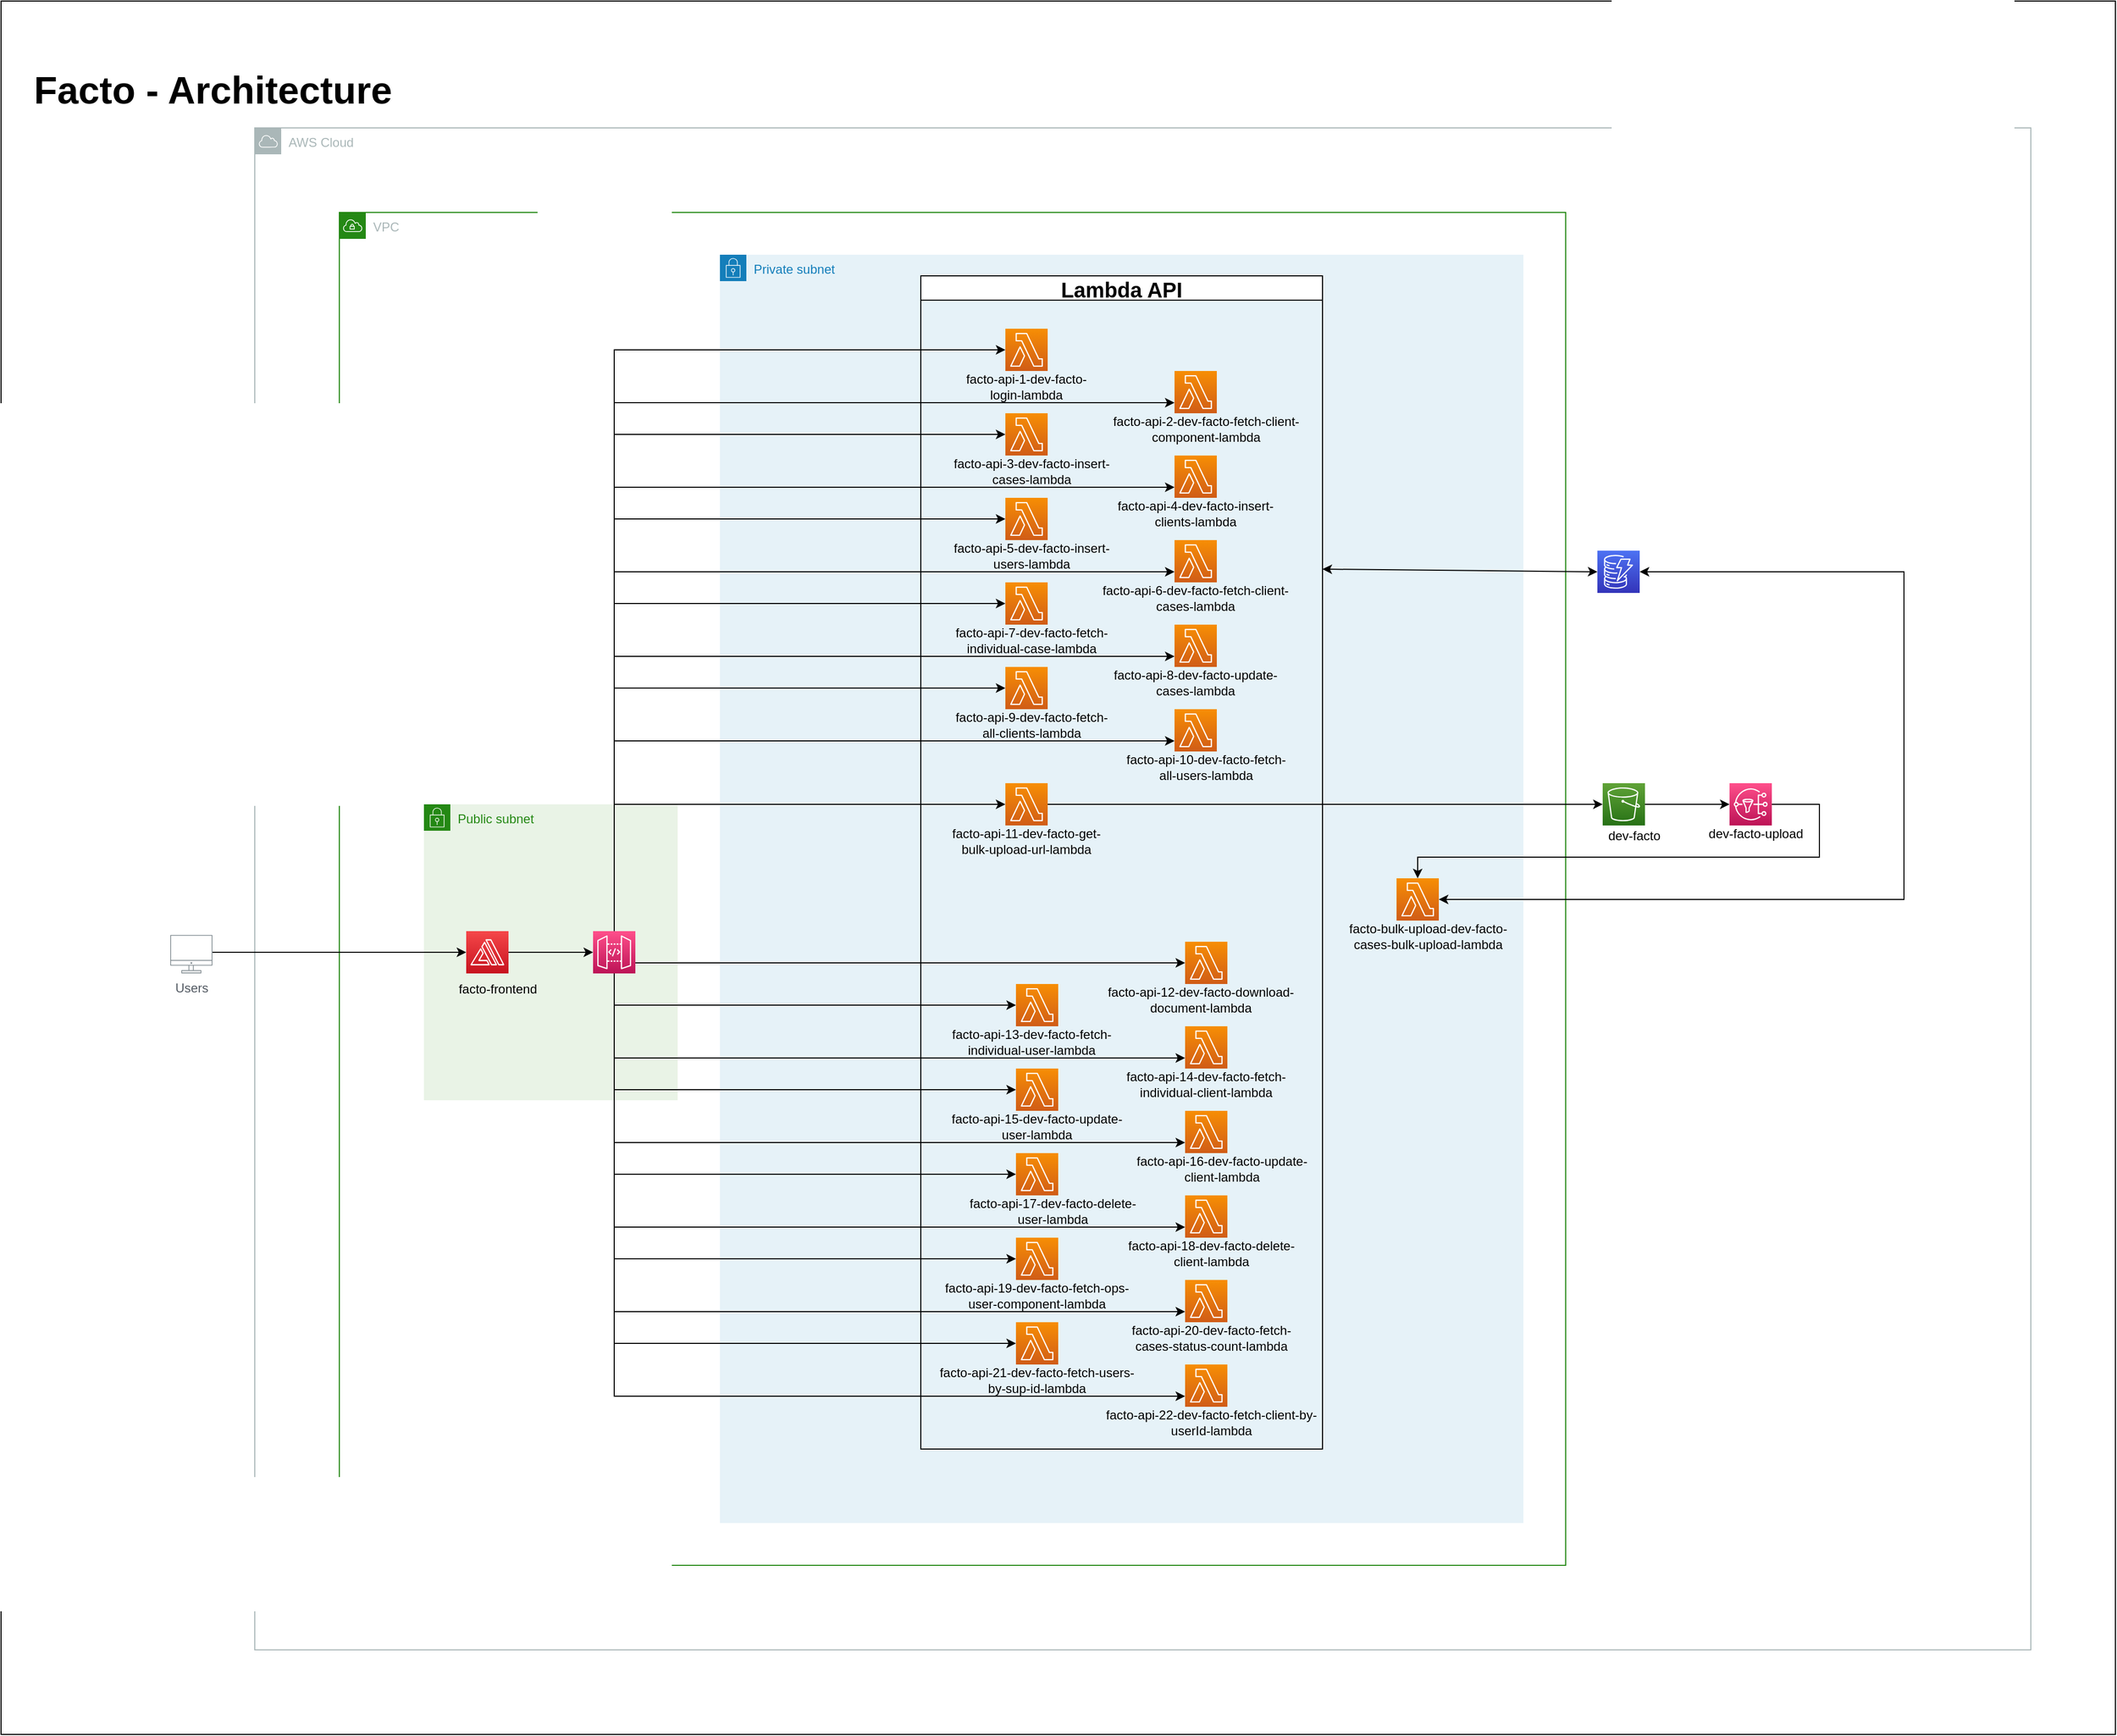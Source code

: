 <mxfile version="20.2.7" type="github">
  <diagram id="A2XSHuqJlMq8rNMNuziP" name="Page-1">
    <mxGraphModel dx="1728" dy="986" grid="1" gridSize="10" guides="1" tooltips="1" connect="1" arrows="1" fold="1" page="0" pageScale="1" pageWidth="1100" pageHeight="1100" background="#FFFFFF" math="0" shadow="0">
      <root>
        <mxCell id="0" />
        <mxCell id="1" parent="0" />
        <mxCell id="5oaeEAeBF5l6Jmh7AZM0-11" value="" style="rounded=0;whiteSpace=wrap;html=1;fontSize=36;" parent="1" vertex="1">
          <mxGeometry x="-400" y="-160" width="2000" height="1640" as="geometry" />
        </mxCell>
        <object label="AWS" id="ZJu1gmb1K3_EzXzDdYMx-7">
          <mxCell parent="0" />
        </object>
        <mxCell id="5oaeEAeBF5l6Jmh7AZM0-14" value="&lt;h1&gt;&lt;font style=&quot;font-size: 36px;&quot;&gt;Facto - Architecture&lt;/font&gt;&lt;/h1&gt;" style="text;strokeColor=none;fillColor=none;html=1;fontSize=24;fontStyle=1;verticalAlign=middle;align=center;" parent="ZJu1gmb1K3_EzXzDdYMx-7" vertex="1">
          <mxGeometry x="-350" y="-110" width="300" height="60" as="geometry" />
        </mxCell>
        <mxCell id="5oaeEAeBF5l6Jmh7AZM0-267" value="AWS Cloud" style="sketch=0;outlineConnect=0;gradientColor=none;html=1;whiteSpace=wrap;fontSize=12;fontStyle=0;shape=mxgraph.aws4.group;grIcon=mxgraph.aws4.group_aws_cloud;strokeColor=#AAB7B8;fillColor=none;verticalAlign=top;align=left;spacingLeft=30;fontColor=#AAB7B8;dashed=0;" parent="ZJu1gmb1K3_EzXzDdYMx-7" vertex="1">
          <mxGeometry x="-160" y="-40" width="1680" height="1440" as="geometry" />
        </mxCell>
        <object label="VPC" id="5oaeEAeBF5l6Jmh7AZM0-22">
          <mxCell parent="0" />
        </object>
        <mxCell id="5oaeEAeBF5l6Jmh7AZM0-23" value="VPC" style="points=[[0,0],[0.25,0],[0.5,0],[0.75,0],[1,0],[1,0.25],[1,0.5],[1,0.75],[1,1],[0.75,1],[0.5,1],[0.25,1],[0,1],[0,0.75],[0,0.5],[0,0.25]];outlineConnect=0;gradientColor=none;html=1;whiteSpace=wrap;fontSize=12;fontStyle=0;container=1;pointerEvents=0;collapsible=0;recursiveResize=0;shape=mxgraph.aws4.group;grIcon=mxgraph.aws4.group_vpc;strokeColor=#248814;fillColor=none;verticalAlign=top;align=left;spacingLeft=30;fontColor=#AAB7B8;dashed=0;" parent="5oaeEAeBF5l6Jmh7AZM0-22" vertex="1">
          <mxGeometry x="-80" y="40" width="1160" height="1280" as="geometry" />
        </mxCell>
        <object label="Subnet,SG" id="ZJu1gmb1K3_EzXzDdYMx-52">
          <mxCell parent="0" />
        </object>
        <mxCell id="5oaeEAeBF5l6Jmh7AZM0-32" value="Public subnet" style="points=[[0,0],[0.25,0],[0.5,0],[0.75,0],[1,0],[1,0.25],[1,0.5],[1,0.75],[1,1],[0.75,1],[0.5,1],[0.25,1],[0,1],[0,0.75],[0,0.5],[0,0.25]];outlineConnect=0;gradientColor=none;html=1;whiteSpace=wrap;fontSize=12;fontStyle=0;container=1;pointerEvents=0;collapsible=0;recursiveResize=0;shape=mxgraph.aws4.group;grIcon=mxgraph.aws4.group_security_group;grStroke=0;strokeColor=#248814;fillColor=#E9F3E6;verticalAlign=top;align=left;spacingLeft=30;fontColor=#248814;dashed=0;" parent="ZJu1gmb1K3_EzXzDdYMx-52" vertex="1">
          <mxGeometry y="600" width="240" height="280" as="geometry" />
        </mxCell>
        <mxCell id="Tk3Wz_jAm6AHYX7bH5L1-2" value="facto-frontend" style="text;html=1;strokeColor=none;fillColor=none;align=center;verticalAlign=middle;whiteSpace=wrap;rounded=0;" vertex="1" parent="5oaeEAeBF5l6Jmh7AZM0-32">
          <mxGeometry x="-20" y="160" width="180" height="30" as="geometry" />
        </mxCell>
        <mxCell id="5oaeEAeBF5l6Jmh7AZM0-33" value="Private subnet" style="points=[[0,0],[0.25,0],[0.5,0],[0.75,0],[1,0],[1,0.25],[1,0.5],[1,0.75],[1,1],[0.75,1],[0.5,1],[0.25,1],[0,1],[0,0.75],[0,0.5],[0,0.25]];outlineConnect=0;gradientColor=none;html=1;whiteSpace=wrap;fontSize=12;fontStyle=0;container=1;pointerEvents=0;collapsible=0;recursiveResize=0;shape=mxgraph.aws4.group;grIcon=mxgraph.aws4.group_security_group;grStroke=0;strokeColor=#147EBA;fillColor=#E6F2F8;verticalAlign=top;align=left;spacingLeft=30;fontColor=#147EBA;dashed=0;" parent="ZJu1gmb1K3_EzXzDdYMx-52" vertex="1">
          <mxGeometry x="280" y="80" width="760" height="1200" as="geometry" />
        </mxCell>
        <mxCell id="5oaeEAeBF5l6Jmh7AZM0-218" value="" style="sketch=0;points=[[0,0,0],[0.25,0,0],[0.5,0,0],[0.75,0,0],[1,0,0],[0,1,0],[0.25,1,0],[0.5,1,0],[0.75,1,0],[1,1,0],[0,0.25,0],[0,0.5,0],[0,0.75,0],[1,0.25,0],[1,0.5,0],[1,0.75,0]];outlineConnect=0;fontColor=#232F3E;gradientColor=#F78E04;gradientDirection=north;fillColor=#D05C17;strokeColor=#ffffff;dashed=0;verticalLabelPosition=bottom;verticalAlign=top;align=center;html=1;fontSize=12;fontStyle=0;aspect=fixed;shape=mxgraph.aws4.resourceIcon;resIcon=mxgraph.aws4.lambda;" parent="5oaeEAeBF5l6Jmh7AZM0-33" vertex="1">
          <mxGeometry x="640" y="590" width="40" height="40" as="geometry" />
        </mxCell>
        <mxCell id="5oaeEAeBF5l6Jmh7AZM0-219" value="facto-bulk-upload-dev-facto-cases-bulk-upload-lambda" style="text;html=1;strokeColor=none;fillColor=none;align=center;verticalAlign=middle;whiteSpace=wrap;rounded=0;" parent="5oaeEAeBF5l6Jmh7AZM0-33" vertex="1">
          <mxGeometry x="590" y="630" width="160" height="30" as="geometry" />
        </mxCell>
        <object label="LambdaGroup" id="5oaeEAeBF5l6Jmh7AZM0-170">
          <mxCell parent="0" />
        </object>
        <object label="FrontEnd- ApiGW" id="5oaeEAeBF5l6Jmh7AZM0-139">
          <mxCell parent="0" />
        </object>
        <mxCell id="5oaeEAeBF5l6Jmh7AZM0-153" style="edgeStyle=orthogonalEdgeStyle;rounded=0;orthogonalLoop=1;jettySize=auto;html=1;exitX=1;exitY=0.75;exitDx=0;exitDy=0;exitPerimeter=0;fontSize=36;" parent="5oaeEAeBF5l6Jmh7AZM0-139" source="5oaeEAeBF5l6Jmh7AZM0-140" target="5oaeEAeBF5l6Jmh7AZM0-114" edge="1">
          <mxGeometry relative="1" as="geometry" />
        </mxCell>
        <mxCell id="5oaeEAeBF5l6Jmh7AZM0-154" style="edgeStyle=orthogonalEdgeStyle;rounded=0;orthogonalLoop=1;jettySize=auto;html=1;exitX=0.5;exitY=1;exitDx=0;exitDy=0;exitPerimeter=0;entryX=0;entryY=0.5;entryDx=0;entryDy=0;entryPerimeter=0;fontSize=36;" parent="5oaeEAeBF5l6Jmh7AZM0-139" source="5oaeEAeBF5l6Jmh7AZM0-140" target="5oaeEAeBF5l6Jmh7AZM0-115" edge="1">
          <mxGeometry relative="1" as="geometry" />
        </mxCell>
        <mxCell id="5oaeEAeBF5l6Jmh7AZM0-155" style="edgeStyle=orthogonalEdgeStyle;rounded=0;orthogonalLoop=1;jettySize=auto;html=1;exitX=0.5;exitY=1;exitDx=0;exitDy=0;exitPerimeter=0;entryX=0;entryY=0.75;entryDx=0;entryDy=0;entryPerimeter=0;fontSize=36;" parent="5oaeEAeBF5l6Jmh7AZM0-139" source="5oaeEAeBF5l6Jmh7AZM0-140" target="5oaeEAeBF5l6Jmh7AZM0-118" edge="1">
          <mxGeometry relative="1" as="geometry" />
        </mxCell>
        <mxCell id="5oaeEAeBF5l6Jmh7AZM0-156" style="edgeStyle=orthogonalEdgeStyle;rounded=0;orthogonalLoop=1;jettySize=auto;html=1;exitX=0.5;exitY=1;exitDx=0;exitDy=0;exitPerimeter=0;entryX=0;entryY=0.5;entryDx=0;entryDy=0;entryPerimeter=0;fontSize=36;" parent="5oaeEAeBF5l6Jmh7AZM0-139" source="5oaeEAeBF5l6Jmh7AZM0-140" target="5oaeEAeBF5l6Jmh7AZM0-119" edge="1">
          <mxGeometry relative="1" as="geometry" />
        </mxCell>
        <mxCell id="5oaeEAeBF5l6Jmh7AZM0-157" style="edgeStyle=orthogonalEdgeStyle;rounded=0;orthogonalLoop=1;jettySize=auto;html=1;exitX=0.5;exitY=1;exitDx=0;exitDy=0;exitPerimeter=0;entryX=0;entryY=0.75;entryDx=0;entryDy=0;entryPerimeter=0;fontSize=36;" parent="5oaeEAeBF5l6Jmh7AZM0-139" source="5oaeEAeBF5l6Jmh7AZM0-140" target="5oaeEAeBF5l6Jmh7AZM0-120" edge="1">
          <mxGeometry relative="1" as="geometry" />
        </mxCell>
        <mxCell id="5oaeEAeBF5l6Jmh7AZM0-158" style="edgeStyle=orthogonalEdgeStyle;rounded=0;orthogonalLoop=1;jettySize=auto;html=1;exitX=0.5;exitY=1;exitDx=0;exitDy=0;exitPerimeter=0;entryX=0;entryY=0.5;entryDx=0;entryDy=0;entryPerimeter=0;fontSize=36;" parent="5oaeEAeBF5l6Jmh7AZM0-139" source="5oaeEAeBF5l6Jmh7AZM0-140" target="5oaeEAeBF5l6Jmh7AZM0-121" edge="1">
          <mxGeometry relative="1" as="geometry" />
        </mxCell>
        <mxCell id="5oaeEAeBF5l6Jmh7AZM0-159" style="edgeStyle=orthogonalEdgeStyle;rounded=0;orthogonalLoop=1;jettySize=auto;html=1;exitX=0.5;exitY=1;exitDx=0;exitDy=0;exitPerimeter=0;entryX=0;entryY=0.75;entryDx=0;entryDy=0;entryPerimeter=0;fontSize=36;" parent="5oaeEAeBF5l6Jmh7AZM0-139" source="5oaeEAeBF5l6Jmh7AZM0-140" target="5oaeEAeBF5l6Jmh7AZM0-122" edge="1">
          <mxGeometry relative="1" as="geometry" />
        </mxCell>
        <mxCell id="5oaeEAeBF5l6Jmh7AZM0-160" style="edgeStyle=orthogonalEdgeStyle;rounded=0;orthogonalLoop=1;jettySize=auto;html=1;exitX=0.5;exitY=1;exitDx=0;exitDy=0;exitPerimeter=0;entryX=0;entryY=0.5;entryDx=0;entryDy=0;entryPerimeter=0;fontSize=36;" parent="5oaeEAeBF5l6Jmh7AZM0-139" source="5oaeEAeBF5l6Jmh7AZM0-140" target="5oaeEAeBF5l6Jmh7AZM0-123" edge="1">
          <mxGeometry relative="1" as="geometry" />
        </mxCell>
        <mxCell id="5oaeEAeBF5l6Jmh7AZM0-161" style="edgeStyle=orthogonalEdgeStyle;rounded=0;orthogonalLoop=1;jettySize=auto;html=1;exitX=0.5;exitY=1;exitDx=0;exitDy=0;exitPerimeter=0;entryX=0;entryY=0.75;entryDx=0;entryDy=0;entryPerimeter=0;fontSize=36;" parent="5oaeEAeBF5l6Jmh7AZM0-139" source="5oaeEAeBF5l6Jmh7AZM0-140" target="5oaeEAeBF5l6Jmh7AZM0-116" edge="1">
          <mxGeometry relative="1" as="geometry" />
        </mxCell>
        <mxCell id="5oaeEAeBF5l6Jmh7AZM0-162" style="edgeStyle=orthogonalEdgeStyle;rounded=0;orthogonalLoop=1;jettySize=auto;html=1;exitX=0.5;exitY=1;exitDx=0;exitDy=0;exitPerimeter=0;entryX=0;entryY=0.5;entryDx=0;entryDy=0;entryPerimeter=0;fontSize=36;" parent="5oaeEAeBF5l6Jmh7AZM0-139" source="5oaeEAeBF5l6Jmh7AZM0-140" target="5oaeEAeBF5l6Jmh7AZM0-117" edge="1">
          <mxGeometry relative="1" as="geometry" />
        </mxCell>
        <mxCell id="5oaeEAeBF5l6Jmh7AZM0-163" style="edgeStyle=orthogonalEdgeStyle;rounded=0;orthogonalLoop=1;jettySize=auto;html=1;exitX=0.5;exitY=1;exitDx=0;exitDy=0;exitPerimeter=0;entryX=0;entryY=0.75;entryDx=0;entryDy=0;entryPerimeter=0;fontSize=36;" parent="5oaeEAeBF5l6Jmh7AZM0-139" source="5oaeEAeBF5l6Jmh7AZM0-140" target="5oaeEAeBF5l6Jmh7AZM0-134" edge="1">
          <mxGeometry relative="1" as="geometry" />
        </mxCell>
        <mxCell id="5oaeEAeBF5l6Jmh7AZM0-140" value="" style="sketch=0;points=[[0,0,0],[0.25,0,0],[0.5,0,0],[0.75,0,0],[1,0,0],[0,1,0],[0.25,1,0],[0.5,1,0],[0.75,1,0],[1,1,0],[0,0.25,0],[0,0.5,0],[0,0.75,0],[1,0.25,0],[1,0.5,0],[1,0.75,0]];outlineConnect=0;fontColor=#232F3E;gradientColor=#FF4F8B;gradientDirection=north;fillColor=#BC1356;strokeColor=#ffffff;dashed=0;verticalLabelPosition=bottom;verticalAlign=top;align=center;html=1;fontSize=12;fontStyle=0;aspect=fixed;shape=mxgraph.aws4.resourceIcon;resIcon=mxgraph.aws4.api_gateway;" parent="5oaeEAeBF5l6Jmh7AZM0-139" vertex="1">
          <mxGeometry x="160" y="720" width="40" height="40" as="geometry" />
        </mxCell>
        <mxCell id="5oaeEAeBF5l6Jmh7AZM0-246" style="edgeStyle=orthogonalEdgeStyle;rounded=0;orthogonalLoop=1;jettySize=auto;html=1;exitX=1;exitY=0.5;exitDx=0;exitDy=0;exitPerimeter=0;entryX=0;entryY=0.5;entryDx=0;entryDy=0;entryPerimeter=0;fontSize=36;" parent="5oaeEAeBF5l6Jmh7AZM0-139" source="5oaeEAeBF5l6Jmh7AZM0-245" target="5oaeEAeBF5l6Jmh7AZM0-140" edge="1">
          <mxGeometry relative="1" as="geometry" />
        </mxCell>
        <mxCell id="5oaeEAeBF5l6Jmh7AZM0-245" value="" style="sketch=0;points=[[0,0,0],[0.25,0,0],[0.5,0,0],[0.75,0,0],[1,0,0],[0,1,0],[0.25,1,0],[0.5,1,0],[0.75,1,0],[1,1,0],[0,0.25,0],[0,0.5,0],[0,0.75,0],[1,0.25,0],[1,0.5,0],[1,0.75,0]];outlineConnect=0;fontColor=#232F3E;gradientColor=#F54749;gradientDirection=north;fillColor=#C7131F;strokeColor=#ffffff;dashed=0;verticalLabelPosition=bottom;verticalAlign=top;align=center;html=1;fontSize=12;fontStyle=0;aspect=fixed;shape=mxgraph.aws4.resourceIcon;resIcon=mxgraph.aws4.amplify;" parent="5oaeEAeBF5l6Jmh7AZM0-139" vertex="1">
          <mxGeometry x="40" y="720" width="40" height="40" as="geometry" />
        </mxCell>
        <mxCell id="5oaeEAeBF5l6Jmh7AZM0-276" style="edgeStyle=orthogonalEdgeStyle;rounded=0;orthogonalLoop=1;jettySize=auto;html=1;entryX=0;entryY=0.5;entryDx=0;entryDy=0;entryPerimeter=0;fontSize=36;" parent="5oaeEAeBF5l6Jmh7AZM0-139" source="5oaeEAeBF5l6Jmh7AZM0-275" target="5oaeEAeBF5l6Jmh7AZM0-245" edge="1">
          <mxGeometry relative="1" as="geometry">
            <Array as="points">
              <mxPoint x="-140" y="740" />
              <mxPoint x="-140" y="740" />
            </Array>
          </mxGeometry>
        </mxCell>
        <mxCell id="5oaeEAeBF5l6Jmh7AZM0-275" value="Users" style="sketch=0;outlineConnect=0;gradientColor=none;fontColor=#545B64;strokeColor=none;fillColor=#879196;dashed=0;verticalLabelPosition=bottom;verticalAlign=top;align=center;html=1;fontSize=12;fontStyle=0;aspect=fixed;shape=mxgraph.aws4.illustration_desktop;pointerEvents=1" parent="5oaeEAeBF5l6Jmh7AZM0-139" vertex="1">
          <mxGeometry x="-240" y="723.59" width="40" height="36.41" as="geometry" />
        </mxCell>
        <object label="Lambda-api" id="ZJu1gmb1K3_EzXzDdYMx-8">
          <mxCell parent="0" />
        </object>
        <mxCell id="5oaeEAeBF5l6Jmh7AZM0-114" value="" style="sketch=0;points=[[0,0,0],[0.25,0,0],[0.5,0,0],[0.75,0,0],[1,0,0],[0,1,0],[0.25,1,0],[0.5,1,0],[0.75,1,0],[1,1,0],[0,0.25,0],[0,0.5,0],[0,0.75,0],[1,0.25,0],[1,0.5,0],[1,0.75,0]];outlineConnect=0;fontColor=#232F3E;gradientColor=#F78E04;gradientDirection=north;fillColor=#D05C17;strokeColor=#ffffff;dashed=0;verticalLabelPosition=bottom;verticalAlign=top;align=center;html=1;fontSize=12;fontStyle=0;aspect=fixed;shape=mxgraph.aws4.resourceIcon;resIcon=mxgraph.aws4.lambda;" parent="ZJu1gmb1K3_EzXzDdYMx-8" vertex="1">
          <mxGeometry x="720" y="730" width="40" height="40" as="geometry" />
        </mxCell>
        <mxCell id="5oaeEAeBF5l6Jmh7AZM0-115" value="" style="sketch=0;points=[[0,0,0],[0.25,0,0],[0.5,0,0],[0.75,0,0],[1,0,0],[0,1,0],[0.25,1,0],[0.5,1,0],[0.75,1,0],[1,1,0],[0,0.25,0],[0,0.5,0],[0,0.75,0],[1,0.25,0],[1,0.5,0],[1,0.75,0]];outlineConnect=0;fontColor=#232F3E;gradientColor=#F78E04;gradientDirection=north;fillColor=#D05C17;strokeColor=#ffffff;dashed=0;verticalLabelPosition=bottom;verticalAlign=top;align=center;html=1;fontSize=12;fontStyle=0;aspect=fixed;shape=mxgraph.aws4.resourceIcon;resIcon=mxgraph.aws4.lambda;" parent="ZJu1gmb1K3_EzXzDdYMx-8" vertex="1">
          <mxGeometry x="560" y="770" width="40" height="40" as="geometry" />
        </mxCell>
        <mxCell id="5oaeEAeBF5l6Jmh7AZM0-116" value="" style="sketch=0;points=[[0,0,0],[0.25,0,0],[0.5,0,0],[0.75,0,0],[1,0,0],[0,1,0],[0.25,1,0],[0.5,1,0],[0.75,1,0],[1,1,0],[0,0.25,0],[0,0.5,0],[0,0.75,0],[1,0.25,0],[1,0.5,0],[1,0.75,0]];outlineConnect=0;fontColor=#232F3E;gradientColor=#F78E04;gradientDirection=north;fillColor=#D05C17;strokeColor=#ffffff;dashed=0;verticalLabelPosition=bottom;verticalAlign=top;align=center;html=1;fontSize=12;fontStyle=0;aspect=fixed;shape=mxgraph.aws4.resourceIcon;resIcon=mxgraph.aws4.lambda;" parent="ZJu1gmb1K3_EzXzDdYMx-8" vertex="1">
          <mxGeometry x="720" y="1050" width="40" height="40" as="geometry" />
        </mxCell>
        <mxCell id="5oaeEAeBF5l6Jmh7AZM0-117" value="" style="sketch=0;points=[[0,0,0],[0.25,0,0],[0.5,0,0],[0.75,0,0],[1,0,0],[0,1,0],[0.25,1,0],[0.5,1,0],[0.75,1,0],[1,1,0],[0,0.25,0],[0,0.5,0],[0,0.75,0],[1,0.25,0],[1,0.5,0],[1,0.75,0]];outlineConnect=0;fontColor=#232F3E;gradientColor=#F78E04;gradientDirection=north;fillColor=#D05C17;strokeColor=#ffffff;dashed=0;verticalLabelPosition=bottom;verticalAlign=top;align=center;html=1;fontSize=12;fontStyle=0;aspect=fixed;shape=mxgraph.aws4.resourceIcon;resIcon=mxgraph.aws4.lambda;" parent="ZJu1gmb1K3_EzXzDdYMx-8" vertex="1">
          <mxGeometry x="560" y="1090" width="40" height="40" as="geometry" />
        </mxCell>
        <mxCell id="5oaeEAeBF5l6Jmh7AZM0-118" value="" style="sketch=0;points=[[0,0,0],[0.25,0,0],[0.5,0,0],[0.75,0,0],[1,0,0],[0,1,0],[0.25,1,0],[0.5,1,0],[0.75,1,0],[1,1,0],[0,0.25,0],[0,0.5,0],[0,0.75,0],[1,0.25,0],[1,0.5,0],[1,0.75,0]];outlineConnect=0;fontColor=#232F3E;gradientColor=#F78E04;gradientDirection=north;fillColor=#D05C17;strokeColor=#ffffff;dashed=0;verticalLabelPosition=bottom;verticalAlign=top;align=center;html=1;fontSize=12;fontStyle=0;aspect=fixed;shape=mxgraph.aws4.resourceIcon;resIcon=mxgraph.aws4.lambda;" parent="ZJu1gmb1K3_EzXzDdYMx-8" vertex="1">
          <mxGeometry x="720" y="810" width="40" height="40" as="geometry" />
        </mxCell>
        <mxCell id="5oaeEAeBF5l6Jmh7AZM0-119" value="" style="sketch=0;points=[[0,0,0],[0.25,0,0],[0.5,0,0],[0.75,0,0],[1,0,0],[0,1,0],[0.25,1,0],[0.5,1,0],[0.75,1,0],[1,1,0],[0,0.25,0],[0,0.5,0],[0,0.75,0],[1,0.25,0],[1,0.5,0],[1,0.75,0]];outlineConnect=0;fontColor=#232F3E;gradientColor=#F78E04;gradientDirection=north;fillColor=#D05C17;strokeColor=#ffffff;dashed=0;verticalLabelPosition=bottom;verticalAlign=top;align=center;html=1;fontSize=12;fontStyle=0;aspect=fixed;shape=mxgraph.aws4.resourceIcon;resIcon=mxgraph.aws4.lambda;" parent="ZJu1gmb1K3_EzXzDdYMx-8" vertex="1">
          <mxGeometry x="560" y="850" width="40" height="40" as="geometry" />
        </mxCell>
        <mxCell id="5oaeEAeBF5l6Jmh7AZM0-120" value="" style="sketch=0;points=[[0,0,0],[0.25,0,0],[0.5,0,0],[0.75,0,0],[1,0,0],[0,1,0],[0.25,1,0],[0.5,1,0],[0.75,1,0],[1,1,0],[0,0.25,0],[0,0.5,0],[0,0.75,0],[1,0.25,0],[1,0.5,0],[1,0.75,0]];outlineConnect=0;fontColor=#232F3E;gradientColor=#F78E04;gradientDirection=north;fillColor=#D05C17;strokeColor=#ffffff;dashed=0;verticalLabelPosition=bottom;verticalAlign=top;align=center;html=1;fontSize=12;fontStyle=0;aspect=fixed;shape=mxgraph.aws4.resourceIcon;resIcon=mxgraph.aws4.lambda;" parent="ZJu1gmb1K3_EzXzDdYMx-8" vertex="1">
          <mxGeometry x="720" y="890" width="40" height="40" as="geometry" />
        </mxCell>
        <mxCell id="5oaeEAeBF5l6Jmh7AZM0-121" value="" style="sketch=0;points=[[0,0,0],[0.25,0,0],[0.5,0,0],[0.75,0,0],[1,0,0],[0,1,0],[0.25,1,0],[0.5,1,0],[0.75,1,0],[1,1,0],[0,0.25,0],[0,0.5,0],[0,0.75,0],[1,0.25,0],[1,0.5,0],[1,0.75,0]];outlineConnect=0;fontColor=#232F3E;gradientColor=#F78E04;gradientDirection=north;fillColor=#D05C17;strokeColor=#ffffff;dashed=0;verticalLabelPosition=bottom;verticalAlign=top;align=center;html=1;fontSize=12;fontStyle=0;aspect=fixed;shape=mxgraph.aws4.resourceIcon;resIcon=mxgraph.aws4.lambda;" parent="ZJu1gmb1K3_EzXzDdYMx-8" vertex="1">
          <mxGeometry x="560" y="930" width="40" height="40" as="geometry" />
        </mxCell>
        <mxCell id="5oaeEAeBF5l6Jmh7AZM0-122" value="" style="sketch=0;points=[[0,0,0],[0.25,0,0],[0.5,0,0],[0.75,0,0],[1,0,0],[0,1,0],[0.25,1,0],[0.5,1,0],[0.75,1,0],[1,1,0],[0,0.25,0],[0,0.5,0],[0,0.75,0],[1,0.25,0],[1,0.5,0],[1,0.75,0]];outlineConnect=0;fontColor=#232F3E;gradientColor=#F78E04;gradientDirection=north;fillColor=#D05C17;strokeColor=#ffffff;dashed=0;verticalLabelPosition=bottom;verticalAlign=top;align=center;html=1;fontSize=12;fontStyle=0;aspect=fixed;shape=mxgraph.aws4.resourceIcon;resIcon=mxgraph.aws4.lambda;" parent="ZJu1gmb1K3_EzXzDdYMx-8" vertex="1">
          <mxGeometry x="720" y="970" width="40" height="40" as="geometry" />
        </mxCell>
        <mxCell id="5oaeEAeBF5l6Jmh7AZM0-123" value="" style="sketch=0;points=[[0,0,0],[0.25,0,0],[0.5,0,0],[0.75,0,0],[1,0,0],[0,1,0],[0.25,1,0],[0.5,1,0],[0.75,1,0],[1,1,0],[0,0.25,0],[0,0.5,0],[0,0.75,0],[1,0.25,0],[1,0.5,0],[1,0.75,0]];outlineConnect=0;fontColor=#232F3E;gradientColor=#F78E04;gradientDirection=north;fillColor=#D05C17;strokeColor=#ffffff;dashed=0;verticalLabelPosition=bottom;verticalAlign=top;align=center;html=1;fontSize=12;fontStyle=0;aspect=fixed;shape=mxgraph.aws4.resourceIcon;resIcon=mxgraph.aws4.lambda;" parent="ZJu1gmb1K3_EzXzDdYMx-8" vertex="1">
          <mxGeometry x="560" y="1010" width="40" height="40" as="geometry" />
        </mxCell>
        <mxCell id="5oaeEAeBF5l6Jmh7AZM0-124" value="facto-api-19-dev-facto-fetch-ops-user-component-lambda" style="text;html=1;strokeColor=none;fillColor=none;align=center;verticalAlign=middle;whiteSpace=wrap;rounded=0;" parent="ZJu1gmb1K3_EzXzDdYMx-8" vertex="1">
          <mxGeometry x="480" y="1050" width="200" height="30" as="geometry" />
        </mxCell>
        <mxCell id="5oaeEAeBF5l6Jmh7AZM0-125" value="facto-api-18-dev-facto-delete-client-lambda" style="text;html=1;strokeColor=none;fillColor=none;align=center;verticalAlign=middle;whiteSpace=wrap;rounded=0;" parent="ZJu1gmb1K3_EzXzDdYMx-8" vertex="1">
          <mxGeometry x="660" y="1010" width="170" height="30" as="geometry" />
        </mxCell>
        <mxCell id="5oaeEAeBF5l6Jmh7AZM0-126" value="facto-api-14-dev-facto-fetch-individual-client-lambda" style="text;html=1;strokeColor=none;fillColor=none;align=center;verticalAlign=middle;whiteSpace=wrap;rounded=0;" parent="ZJu1gmb1K3_EzXzDdYMx-8" vertex="1">
          <mxGeometry x="640" y="850" width="200" height="30" as="geometry" />
        </mxCell>
        <mxCell id="5oaeEAeBF5l6Jmh7AZM0-127" value="facto-api-17-dev-facto-delete-user-lambda" style="text;html=1;strokeColor=none;fillColor=none;align=center;verticalAlign=middle;whiteSpace=wrap;rounded=0;" parent="ZJu1gmb1K3_EzXzDdYMx-8" vertex="1">
          <mxGeometry x="510" y="970" width="170" height="30" as="geometry" />
        </mxCell>
        <mxCell id="5oaeEAeBF5l6Jmh7AZM0-128" value="facto-api-16-dev-facto-update-client-lambda" style="text;html=1;strokeColor=none;fillColor=none;align=center;verticalAlign=middle;whiteSpace=wrap;rounded=0;" parent="ZJu1gmb1K3_EzXzDdYMx-8" vertex="1">
          <mxGeometry x="670" y="930" width="170" height="30" as="geometry" />
        </mxCell>
        <mxCell id="5oaeEAeBF5l6Jmh7AZM0-129" value="facto-api-12-dev-facto-download-document-lambda" style="text;html=1;strokeColor=none;fillColor=none;align=center;verticalAlign=middle;whiteSpace=wrap;rounded=0;" parent="ZJu1gmb1K3_EzXzDdYMx-8" vertex="1">
          <mxGeometry x="640" y="770" width="190" height="30" as="geometry" />
        </mxCell>
        <mxCell id="5oaeEAeBF5l6Jmh7AZM0-130" value="facto-api-13-dev-facto-fetch-individual-user-lambda" style="text;html=1;strokeColor=none;fillColor=none;align=center;verticalAlign=middle;whiteSpace=wrap;rounded=0;" parent="ZJu1gmb1K3_EzXzDdYMx-8" vertex="1">
          <mxGeometry x="485" y="810" width="180" height="30" as="geometry" />
        </mxCell>
        <mxCell id="5oaeEAeBF5l6Jmh7AZM0-131" value="facto-api-15-dev-facto-update-user-lambda" style="text;html=1;strokeColor=none;fillColor=none;align=center;verticalAlign=middle;whiteSpace=wrap;rounded=0;" parent="ZJu1gmb1K3_EzXzDdYMx-8" vertex="1">
          <mxGeometry x="490" y="890" width="180" height="30" as="geometry" />
        </mxCell>
        <mxCell id="5oaeEAeBF5l6Jmh7AZM0-132" value="facto-api-21-dev-facto-fetch-users-by-sup-id-lambda" style="text;html=1;strokeColor=none;fillColor=none;align=center;verticalAlign=middle;whiteSpace=wrap;rounded=0;" parent="ZJu1gmb1K3_EzXzDdYMx-8" vertex="1">
          <mxGeometry x="480" y="1130" width="200" height="30" as="geometry" />
        </mxCell>
        <mxCell id="5oaeEAeBF5l6Jmh7AZM0-133" value="facto-api-22-dev-facto-fetch-client-by-userId-lambda" style="text;html=1;strokeColor=none;fillColor=none;align=center;verticalAlign=middle;whiteSpace=wrap;rounded=0;" parent="ZJu1gmb1K3_EzXzDdYMx-8" vertex="1">
          <mxGeometry x="640" y="1170" width="210" height="30" as="geometry" />
        </mxCell>
        <mxCell id="5oaeEAeBF5l6Jmh7AZM0-134" value="" style="sketch=0;points=[[0,0,0],[0.25,0,0],[0.5,0,0],[0.75,0,0],[1,0,0],[0,1,0],[0.25,1,0],[0.5,1,0],[0.75,1,0],[1,1,0],[0,0.25,0],[0,0.5,0],[0,0.75,0],[1,0.25,0],[1,0.5,0],[1,0.75,0]];outlineConnect=0;fontColor=#232F3E;gradientColor=#F78E04;gradientDirection=north;fillColor=#D05C17;strokeColor=#ffffff;dashed=0;verticalLabelPosition=bottom;verticalAlign=top;align=center;html=1;fontSize=12;fontStyle=0;aspect=fixed;shape=mxgraph.aws4.resourceIcon;resIcon=mxgraph.aws4.lambda;" parent="ZJu1gmb1K3_EzXzDdYMx-8" vertex="1">
          <mxGeometry x="720" y="1130" width="40" height="40" as="geometry" />
        </mxCell>
        <mxCell id="5oaeEAeBF5l6Jmh7AZM0-193" value="Lambda API" style="swimlane;fontSize=20;startSize=23;" parent="ZJu1gmb1K3_EzXzDdYMx-8" vertex="1">
          <mxGeometry x="470" y="100" width="380" height="1110" as="geometry" />
        </mxCell>
        <mxCell id="5oaeEAeBF5l6Jmh7AZM0-194" value="" style="sketch=0;points=[[0,0,0],[0.25,0,0],[0.5,0,0],[0.75,0,0],[1,0,0],[0,1,0],[0.25,1,0],[0.5,1,0],[0.75,1,0],[1,1,0],[0,0.25,0],[0,0.5,0],[0,0.75,0],[1,0.25,0],[1,0.5,0],[1,0.75,0]];outlineConnect=0;fontColor=#232F3E;gradientColor=#F78E04;gradientDirection=north;fillColor=#D05C17;strokeColor=#ffffff;dashed=0;verticalLabelPosition=bottom;verticalAlign=top;align=center;html=1;fontSize=12;fontStyle=0;aspect=fixed;shape=mxgraph.aws4.resourceIcon;resIcon=mxgraph.aws4.lambda;" parent="5oaeEAeBF5l6Jmh7AZM0-193" vertex="1">
          <mxGeometry x="80" y="50" width="40" height="40" as="geometry" />
        </mxCell>
        <mxCell id="5oaeEAeBF5l6Jmh7AZM0-195" value="" style="sketch=0;points=[[0,0,0],[0.25,0,0],[0.5,0,0],[0.75,0,0],[1,0,0],[0,1,0],[0.25,1,0],[0.5,1,0],[0.75,1,0],[1,1,0],[0,0.25,0],[0,0.5,0],[0,0.75,0],[1,0.25,0],[1,0.5,0],[1,0.75,0]];outlineConnect=0;fontColor=#232F3E;gradientColor=#F78E04;gradientDirection=north;fillColor=#D05C17;strokeColor=#ffffff;dashed=0;verticalLabelPosition=bottom;verticalAlign=top;align=center;html=1;fontSize=12;fontStyle=0;aspect=fixed;shape=mxgraph.aws4.resourceIcon;resIcon=mxgraph.aws4.lambda;" parent="5oaeEAeBF5l6Jmh7AZM0-193" vertex="1">
          <mxGeometry x="240" y="90" width="40" height="40" as="geometry" />
        </mxCell>
        <mxCell id="5oaeEAeBF5l6Jmh7AZM0-196" value="" style="sketch=0;points=[[0,0,0],[0.25,0,0],[0.5,0,0],[0.75,0,0],[1,0,0],[0,1,0],[0.25,1,0],[0.5,1,0],[0.75,1,0],[1,1,0],[0,0.25,0],[0,0.5,0],[0,0.75,0],[1,0.25,0],[1,0.5,0],[1,0.75,0]];outlineConnect=0;fontColor=#232F3E;gradientColor=#F78E04;gradientDirection=north;fillColor=#D05C17;strokeColor=#ffffff;dashed=0;verticalLabelPosition=bottom;verticalAlign=top;align=center;html=1;fontSize=12;fontStyle=0;aspect=fixed;shape=mxgraph.aws4.resourceIcon;resIcon=mxgraph.aws4.lambda;" parent="5oaeEAeBF5l6Jmh7AZM0-193" vertex="1">
          <mxGeometry x="80" y="130" width="40" height="40" as="geometry" />
        </mxCell>
        <mxCell id="5oaeEAeBF5l6Jmh7AZM0-197" value="" style="sketch=0;points=[[0,0,0],[0.25,0,0],[0.5,0,0],[0.75,0,0],[1,0,0],[0,1,0],[0.25,1,0],[0.5,1,0],[0.75,1,0],[1,1,0],[0,0.25,0],[0,0.5,0],[0,0.75,0],[1,0.25,0],[1,0.5,0],[1,0.75,0]];outlineConnect=0;fontColor=#232F3E;gradientColor=#F78E04;gradientDirection=north;fillColor=#D05C17;strokeColor=#ffffff;dashed=0;verticalLabelPosition=bottom;verticalAlign=top;align=center;html=1;fontSize=12;fontStyle=0;aspect=fixed;shape=mxgraph.aws4.resourceIcon;resIcon=mxgraph.aws4.lambda;" parent="5oaeEAeBF5l6Jmh7AZM0-193" vertex="1">
          <mxGeometry x="240" y="170" width="40" height="40" as="geometry" />
        </mxCell>
        <mxCell id="5oaeEAeBF5l6Jmh7AZM0-198" value="" style="sketch=0;points=[[0,0,0],[0.25,0,0],[0.5,0,0],[0.75,0,0],[1,0,0],[0,1,0],[0.25,1,0],[0.5,1,0],[0.75,1,0],[1,1,0],[0,0.25,0],[0,0.5,0],[0,0.75,0],[1,0.25,0],[1,0.5,0],[1,0.75,0]];outlineConnect=0;fontColor=#232F3E;gradientColor=#F78E04;gradientDirection=north;fillColor=#D05C17;strokeColor=#ffffff;dashed=0;verticalLabelPosition=bottom;verticalAlign=top;align=center;html=1;fontSize=12;fontStyle=0;aspect=fixed;shape=mxgraph.aws4.resourceIcon;resIcon=mxgraph.aws4.lambda;" parent="5oaeEAeBF5l6Jmh7AZM0-193" vertex="1">
          <mxGeometry x="80" y="210" width="40" height="40" as="geometry" />
        </mxCell>
        <mxCell id="5oaeEAeBF5l6Jmh7AZM0-199" value="" style="sketch=0;points=[[0,0,0],[0.25,0,0],[0.5,0,0],[0.75,0,0],[1,0,0],[0,1,0],[0.25,1,0],[0.5,1,0],[0.75,1,0],[1,1,0],[0,0.25,0],[0,0.5,0],[0,0.75,0],[1,0.25,0],[1,0.5,0],[1,0.75,0]];outlineConnect=0;fontColor=#232F3E;gradientColor=#F78E04;gradientDirection=north;fillColor=#D05C17;strokeColor=#ffffff;dashed=0;verticalLabelPosition=bottom;verticalAlign=top;align=center;html=1;fontSize=12;fontStyle=0;aspect=fixed;shape=mxgraph.aws4.resourceIcon;resIcon=mxgraph.aws4.lambda;" parent="5oaeEAeBF5l6Jmh7AZM0-193" vertex="1">
          <mxGeometry x="240" y="250" width="40" height="40" as="geometry" />
        </mxCell>
        <mxCell id="5oaeEAeBF5l6Jmh7AZM0-200" value="" style="sketch=0;points=[[0,0,0],[0.25,0,0],[0.5,0,0],[0.75,0,0],[1,0,0],[0,1,0],[0.25,1,0],[0.5,1,0],[0.75,1,0],[1,1,0],[0,0.25,0],[0,0.5,0],[0,0.75,0],[1,0.25,0],[1,0.5,0],[1,0.75,0]];outlineConnect=0;fontColor=#232F3E;gradientColor=#F78E04;gradientDirection=north;fillColor=#D05C17;strokeColor=#ffffff;dashed=0;verticalLabelPosition=bottom;verticalAlign=top;align=center;html=1;fontSize=12;fontStyle=0;aspect=fixed;shape=mxgraph.aws4.resourceIcon;resIcon=mxgraph.aws4.lambda;" parent="5oaeEAeBF5l6Jmh7AZM0-193" vertex="1">
          <mxGeometry x="80" y="290" width="40" height="40" as="geometry" />
        </mxCell>
        <mxCell id="5oaeEAeBF5l6Jmh7AZM0-201" value="" style="sketch=0;points=[[0,0,0],[0.25,0,0],[0.5,0,0],[0.75,0,0],[1,0,0],[0,1,0],[0.25,1,0],[0.5,1,0],[0.75,1,0],[1,1,0],[0,0.25,0],[0,0.5,0],[0,0.75,0],[1,0.25,0],[1,0.5,0],[1,0.75,0]];outlineConnect=0;fontColor=#232F3E;gradientColor=#F78E04;gradientDirection=north;fillColor=#D05C17;strokeColor=#ffffff;dashed=0;verticalLabelPosition=bottom;verticalAlign=top;align=center;html=1;fontSize=12;fontStyle=0;aspect=fixed;shape=mxgraph.aws4.resourceIcon;resIcon=mxgraph.aws4.lambda;" parent="5oaeEAeBF5l6Jmh7AZM0-193" vertex="1">
          <mxGeometry x="240" y="330" width="40" height="40" as="geometry" />
        </mxCell>
        <mxCell id="5oaeEAeBF5l6Jmh7AZM0-202" value="" style="sketch=0;points=[[0,0,0],[0.25,0,0],[0.5,0,0],[0.75,0,0],[1,0,0],[0,1,0],[0.25,1,0],[0.5,1,0],[0.75,1,0],[1,1,0],[0,0.25,0],[0,0.5,0],[0,0.75,0],[1,0.25,0],[1,0.5,0],[1,0.75,0]];outlineConnect=0;fontColor=#232F3E;gradientColor=#F78E04;gradientDirection=north;fillColor=#D05C17;strokeColor=#ffffff;dashed=0;verticalLabelPosition=bottom;verticalAlign=top;align=center;html=1;fontSize=12;fontStyle=0;aspect=fixed;shape=mxgraph.aws4.resourceIcon;resIcon=mxgraph.aws4.lambda;" parent="5oaeEAeBF5l6Jmh7AZM0-193" vertex="1">
          <mxGeometry x="80" y="370" width="40" height="40" as="geometry" />
        </mxCell>
        <mxCell id="5oaeEAeBF5l6Jmh7AZM0-203" value="" style="sketch=0;points=[[0,0,0],[0.25,0,0],[0.5,0,0],[0.75,0,0],[1,0,0],[0,1,0],[0.25,1,0],[0.5,1,0],[0.75,1,0],[1,1,0],[0,0.25,0],[0,0.5,0],[0,0.75,0],[1,0.25,0],[1,0.5,0],[1,0.75,0]];outlineConnect=0;fontColor=#232F3E;gradientColor=#F78E04;gradientDirection=north;fillColor=#D05C17;strokeColor=#ffffff;dashed=0;verticalLabelPosition=bottom;verticalAlign=top;align=center;html=1;fontSize=12;fontStyle=0;aspect=fixed;shape=mxgraph.aws4.resourceIcon;resIcon=mxgraph.aws4.lambda;" parent="5oaeEAeBF5l6Jmh7AZM0-193" vertex="1">
          <mxGeometry x="240" y="410" width="40" height="40" as="geometry" />
        </mxCell>
        <mxCell id="5oaeEAeBF5l6Jmh7AZM0-204" value="facto-api-6-dev-facto-fetch-client-cases-lambda" style="text;html=1;strokeColor=none;fillColor=none;align=center;verticalAlign=middle;whiteSpace=wrap;rounded=0;" parent="5oaeEAeBF5l6Jmh7AZM0-193" vertex="1">
          <mxGeometry x="170" y="290" width="180" height="30" as="geometry" />
        </mxCell>
        <mxCell id="5oaeEAeBF5l6Jmh7AZM0-205" value="facto-api-4-dev-facto-insert-clients-lambda" style="text;html=1;strokeColor=none;fillColor=none;align=center;verticalAlign=middle;whiteSpace=wrap;rounded=0;" parent="5oaeEAeBF5l6Jmh7AZM0-193" vertex="1">
          <mxGeometry x="170" y="210" width="180" height="30" as="geometry" />
        </mxCell>
        <mxCell id="5oaeEAeBF5l6Jmh7AZM0-206" value="facto-api-8-dev-facto-update-cases-lambda" style="text;html=1;strokeColor=none;fillColor=none;align=center;verticalAlign=middle;whiteSpace=wrap;rounded=0;" parent="5oaeEAeBF5l6Jmh7AZM0-193" vertex="1">
          <mxGeometry x="170" y="370" width="180" height="30" as="geometry" />
        </mxCell>
        <mxCell id="5oaeEAeBF5l6Jmh7AZM0-207" value="facto-api-10-dev-facto-fetch-all-users-lambda" style="text;html=1;strokeColor=none;fillColor=none;align=center;verticalAlign=middle;whiteSpace=wrap;rounded=0;" parent="5oaeEAeBF5l6Jmh7AZM0-193" vertex="1">
          <mxGeometry x="190" y="450" width="160" height="30" as="geometry" />
        </mxCell>
        <mxCell id="5oaeEAeBF5l6Jmh7AZM0-208" value="facto-api-1-dev-facto-login-lambda" style="text;html=1;strokeColor=none;fillColor=none;align=center;verticalAlign=middle;whiteSpace=wrap;rounded=0;" parent="5oaeEAeBF5l6Jmh7AZM0-193" vertex="1">
          <mxGeometry x="40" y="90" width="120" height="30" as="geometry" />
        </mxCell>
        <mxCell id="5oaeEAeBF5l6Jmh7AZM0-209" value="facto-api-3-dev-facto-insert-cases-lambda" style="text;html=1;strokeColor=none;fillColor=none;align=center;verticalAlign=middle;whiteSpace=wrap;rounded=0;" parent="5oaeEAeBF5l6Jmh7AZM0-193" vertex="1">
          <mxGeometry x="25" y="170" width="160" height="30" as="geometry" />
        </mxCell>
        <mxCell id="5oaeEAeBF5l6Jmh7AZM0-210" value="facto-api-2-dev-facto-fetch-client-component-lambda" style="text;html=1;strokeColor=none;fillColor=none;align=center;verticalAlign=middle;whiteSpace=wrap;rounded=0;" parent="5oaeEAeBF5l6Jmh7AZM0-193" vertex="1">
          <mxGeometry x="170" y="130" width="200" height="30" as="geometry" />
        </mxCell>
        <mxCell id="5oaeEAeBF5l6Jmh7AZM0-211" value="facto-api-5-dev-facto-insert-users-lambda" style="text;html=1;strokeColor=none;fillColor=none;align=center;verticalAlign=middle;whiteSpace=wrap;rounded=0;" parent="5oaeEAeBF5l6Jmh7AZM0-193" vertex="1">
          <mxGeometry x="20" y="250" width="170" height="30" as="geometry" />
        </mxCell>
        <mxCell id="5oaeEAeBF5l6Jmh7AZM0-212" value="facto-api-7-dev-facto-fetch-individual-case-lambda" style="text;html=1;strokeColor=none;fillColor=none;align=center;verticalAlign=middle;whiteSpace=wrap;rounded=0;" parent="5oaeEAeBF5l6Jmh7AZM0-193" vertex="1">
          <mxGeometry x="10" y="330" width="190" height="30" as="geometry" />
        </mxCell>
        <mxCell id="5oaeEAeBF5l6Jmh7AZM0-213" value="facto-api-9-dev-facto-fetch-all-clients-lambda" style="text;html=1;strokeColor=none;fillColor=none;align=center;verticalAlign=middle;whiteSpace=wrap;rounded=0;" parent="5oaeEAeBF5l6Jmh7AZM0-193" vertex="1">
          <mxGeometry x="25" y="410" width="160" height="30" as="geometry" />
        </mxCell>
        <mxCell id="5oaeEAeBF5l6Jmh7AZM0-256" style="edgeStyle=orthogonalEdgeStyle;rounded=0;orthogonalLoop=1;jettySize=auto;html=1;exitX=1;exitY=0.5;exitDx=0;exitDy=0;exitPerimeter=0;entryX=0;entryY=0.5;entryDx=0;entryDy=0;entryPerimeter=0;fontSize=36;" parent="5oaeEAeBF5l6Jmh7AZM0-193" source="5oaeEAeBF5l6Jmh7AZM0-214" target="5oaeEAeBF5l6Jmh7AZM0-166" edge="1">
          <mxGeometry relative="1" as="geometry">
            <mxPoint x="200" y="500" as="targetPoint" />
          </mxGeometry>
        </mxCell>
        <mxCell id="5oaeEAeBF5l6Jmh7AZM0-214" value="" style="sketch=0;points=[[0,0,0],[0.25,0,0],[0.5,0,0],[0.75,0,0],[1,0,0],[0,1,0],[0.25,1,0],[0.5,1,0],[0.75,1,0],[1,1,0],[0,0.25,0],[0,0.5,0],[0,0.75,0],[1,0.25,0],[1,0.5,0],[1,0.75,0]];outlineConnect=0;fontColor=#232F3E;gradientColor=#F78E04;gradientDirection=north;fillColor=#D05C17;strokeColor=#ffffff;dashed=0;verticalLabelPosition=bottom;verticalAlign=top;align=center;html=1;fontSize=12;fontStyle=0;aspect=fixed;shape=mxgraph.aws4.resourceIcon;resIcon=mxgraph.aws4.lambda;" parent="5oaeEAeBF5l6Jmh7AZM0-193" vertex="1">
          <mxGeometry x="80" y="480" width="40" height="40" as="geometry" />
        </mxCell>
        <mxCell id="5oaeEAeBF5l6Jmh7AZM0-215" value="facto-api-11-dev-facto-get-bulk-upload-url-lambda" style="text;html=1;strokeColor=none;fillColor=none;align=center;verticalAlign=middle;whiteSpace=wrap;rounded=0;" parent="5oaeEAeBF5l6Jmh7AZM0-193" vertex="1">
          <mxGeometry x="20" y="520" width="160" height="30" as="geometry" />
        </mxCell>
        <mxCell id="Tk3Wz_jAm6AHYX7bH5L1-1" value="facto-api-20-dev-facto-fetch-cases-status-count-lambda" style="text;html=1;strokeColor=none;fillColor=none;align=center;verticalAlign=middle;whiteSpace=wrap;rounded=0;" vertex="1" parent="5oaeEAeBF5l6Jmh7AZM0-193">
          <mxGeometry x="190" y="990" width="170" height="30" as="geometry" />
        </mxCell>
        <object label="Additional Services" id="ZJu1gmb1K3_EzXzDdYMx-106">
          <mxCell parent="0" />
        </object>
        <mxCell id="ZJu1gmb1K3_EzXzDdYMx-111" value="" style="sketch=0;points=[[0,0,0],[0.25,0,0],[0.5,0,0],[0.75,0,0],[1,0,0],[0,1,0],[0.25,1,0],[0.5,1,0],[0.75,1,0],[1,1,0],[0,0.25,0],[0,0.5,0],[0,0.75,0],[1,0.25,0],[1,0.5,0],[1,0.75,0]];outlineConnect=0;fontColor=#232F3E;gradientColor=#4D72F3;gradientDirection=north;fillColor=#3334B9;strokeColor=#ffffff;dashed=0;verticalLabelPosition=bottom;verticalAlign=top;align=center;html=1;fontSize=12;fontStyle=0;aspect=fixed;shape=mxgraph.aws4.resourceIcon;resIcon=mxgraph.aws4.dynamodb;" parent="ZJu1gmb1K3_EzXzDdYMx-106" vertex="1">
          <mxGeometry x="1110" y="360" width="40" height="40" as="geometry" />
        </mxCell>
        <mxCell id="ZJu1gmb1K3_EzXzDdYMx-123" value="" style="endArrow=classic;startArrow=classic;html=1;rounded=0;entryX=0;entryY=0.5;entryDx=0;entryDy=0;entryPerimeter=0;exitX=1;exitY=0.25;exitDx=0;exitDy=0;" parent="ZJu1gmb1K3_EzXzDdYMx-106" source="5oaeEAeBF5l6Jmh7AZM0-193" target="ZJu1gmb1K3_EzXzDdYMx-111" edge="1">
          <mxGeometry width="50" height="50" relative="1" as="geometry">
            <mxPoint x="1090" y="440" as="sourcePoint" />
            <mxPoint x="680" y="500" as="targetPoint" />
            <Array as="points" />
          </mxGeometry>
        </mxCell>
        <mxCell id="5oaeEAeBF5l6Jmh7AZM0-165" style="edgeStyle=orthogonalEdgeStyle;rounded=0;orthogonalLoop=1;jettySize=auto;html=1;exitX=1;exitY=0.5;exitDx=0;exitDy=0;exitPerimeter=0;entryX=0;entryY=0.5;entryDx=0;entryDy=0;entryPerimeter=0;" parent="ZJu1gmb1K3_EzXzDdYMx-106" source="5oaeEAeBF5l6Jmh7AZM0-166" target="5oaeEAeBF5l6Jmh7AZM0-167" edge="1">
          <mxGeometry relative="1" as="geometry" />
        </mxCell>
        <mxCell id="5oaeEAeBF5l6Jmh7AZM0-166" value="" style="sketch=0;points=[[0,0,0],[0.25,0,0],[0.5,0,0],[0.75,0,0],[1,0,0],[0,1,0],[0.25,1,0],[0.5,1,0],[0.75,1,0],[1,1,0],[0,0.25,0],[0,0.5,0],[0,0.75,0],[1,0.25,0],[1,0.5,0],[1,0.75,0]];outlineConnect=0;fontColor=#232F3E;gradientColor=#60A337;gradientDirection=north;fillColor=#277116;strokeColor=#ffffff;dashed=0;verticalLabelPosition=bottom;verticalAlign=top;align=center;html=1;fontSize=12;fontStyle=0;aspect=fixed;shape=mxgraph.aws4.resourceIcon;resIcon=mxgraph.aws4.s3;" parent="ZJu1gmb1K3_EzXzDdYMx-106" vertex="1">
          <mxGeometry x="1115" y="580" width="40" height="40" as="geometry" />
        </mxCell>
        <mxCell id="5oaeEAeBF5l6Jmh7AZM0-260" style="edgeStyle=orthogonalEdgeStyle;rounded=0;orthogonalLoop=1;jettySize=auto;html=1;exitX=1;exitY=0.5;exitDx=0;exitDy=0;exitPerimeter=0;entryX=0.5;entryY=0;entryDx=0;entryDy=0;entryPerimeter=0;fontSize=36;" parent="ZJu1gmb1K3_EzXzDdYMx-106" source="5oaeEAeBF5l6Jmh7AZM0-167" target="5oaeEAeBF5l6Jmh7AZM0-218" edge="1">
          <mxGeometry relative="1" as="geometry">
            <mxPoint x="1380" y="500" as="targetPoint" />
            <Array as="points">
              <mxPoint x="1320" y="600" />
              <mxPoint x="1320" y="650" />
              <mxPoint x="940" y="650" />
            </Array>
          </mxGeometry>
        </mxCell>
        <mxCell id="5oaeEAeBF5l6Jmh7AZM0-167" value="" style="sketch=0;points=[[0,0,0],[0.25,0,0],[0.5,0,0],[0.75,0,0],[1,0,0],[0,1,0],[0.25,1,0],[0.5,1,0],[0.75,1,0],[1,1,0],[0,0.25,0],[0,0.5,0],[0,0.75,0],[1,0.25,0],[1,0.5,0],[1,0.75,0]];outlineConnect=0;fontColor=#232F3E;gradientColor=#FF4F8B;gradientDirection=north;fillColor=#BC1356;strokeColor=#ffffff;dashed=0;verticalLabelPosition=bottom;verticalAlign=top;align=center;html=1;fontSize=12;fontStyle=0;aspect=fixed;shape=mxgraph.aws4.resourceIcon;resIcon=mxgraph.aws4.sns;" parent="ZJu1gmb1K3_EzXzDdYMx-106" vertex="1">
          <mxGeometry x="1235" y="580" width="40" height="40" as="geometry" />
        </mxCell>
        <mxCell id="5oaeEAeBF5l6Jmh7AZM0-168" value="dev-facto" style="text;html=1;strokeColor=none;fillColor=none;align=center;verticalAlign=middle;whiteSpace=wrap;rounded=0;" parent="ZJu1gmb1K3_EzXzDdYMx-106" vertex="1">
          <mxGeometry x="1090" y="615" width="110" height="30" as="geometry" />
        </mxCell>
        <mxCell id="5oaeEAeBF5l6Jmh7AZM0-169" value="dev-facto-upload" style="text;html=1;strokeColor=none;fillColor=none;align=center;verticalAlign=middle;whiteSpace=wrap;rounded=0;" parent="ZJu1gmb1K3_EzXzDdYMx-106" vertex="1">
          <mxGeometry x="1200" y="615" width="120" height="25" as="geometry" />
        </mxCell>
        <mxCell id="5oaeEAeBF5l6Jmh7AZM0-221" style="edgeStyle=orthogonalEdgeStyle;rounded=0;orthogonalLoop=1;jettySize=auto;html=1;exitX=0.5;exitY=0;exitDx=0;exitDy=0;exitPerimeter=0;entryX=0;entryY=0.5;entryDx=0;entryDy=0;entryPerimeter=0;fontSize=36;" parent="ZJu1gmb1K3_EzXzDdYMx-106" source="5oaeEAeBF5l6Jmh7AZM0-140" target="5oaeEAeBF5l6Jmh7AZM0-214" edge="1">
          <mxGeometry relative="1" as="geometry" />
        </mxCell>
        <mxCell id="5oaeEAeBF5l6Jmh7AZM0-222" style="edgeStyle=orthogonalEdgeStyle;rounded=0;orthogonalLoop=1;jettySize=auto;html=1;exitX=0.5;exitY=0;exitDx=0;exitDy=0;exitPerimeter=0;entryX=0;entryY=0.75;entryDx=0;entryDy=0;entryPerimeter=0;fontSize=36;" parent="ZJu1gmb1K3_EzXzDdYMx-106" source="5oaeEAeBF5l6Jmh7AZM0-140" target="5oaeEAeBF5l6Jmh7AZM0-203" edge="1">
          <mxGeometry relative="1" as="geometry" />
        </mxCell>
        <mxCell id="5oaeEAeBF5l6Jmh7AZM0-223" style="edgeStyle=orthogonalEdgeStyle;rounded=0;orthogonalLoop=1;jettySize=auto;html=1;exitX=0.5;exitY=0;exitDx=0;exitDy=0;exitPerimeter=0;entryX=0;entryY=0.5;entryDx=0;entryDy=0;entryPerimeter=0;fontSize=36;" parent="ZJu1gmb1K3_EzXzDdYMx-106" source="5oaeEAeBF5l6Jmh7AZM0-140" target="5oaeEAeBF5l6Jmh7AZM0-202" edge="1">
          <mxGeometry relative="1" as="geometry" />
        </mxCell>
        <mxCell id="5oaeEAeBF5l6Jmh7AZM0-224" style="edgeStyle=orthogonalEdgeStyle;rounded=0;orthogonalLoop=1;jettySize=auto;html=1;exitX=0.5;exitY=0;exitDx=0;exitDy=0;exitPerimeter=0;entryX=0;entryY=0.75;entryDx=0;entryDy=0;entryPerimeter=0;fontSize=36;" parent="ZJu1gmb1K3_EzXzDdYMx-106" source="5oaeEAeBF5l6Jmh7AZM0-140" target="5oaeEAeBF5l6Jmh7AZM0-201" edge="1">
          <mxGeometry relative="1" as="geometry" />
        </mxCell>
        <mxCell id="5oaeEAeBF5l6Jmh7AZM0-226" style="edgeStyle=orthogonalEdgeStyle;rounded=0;orthogonalLoop=1;jettySize=auto;html=1;exitX=0.5;exitY=0;exitDx=0;exitDy=0;exitPerimeter=0;entryX=0;entryY=0.5;entryDx=0;entryDy=0;entryPerimeter=0;fontSize=36;" parent="ZJu1gmb1K3_EzXzDdYMx-106" source="5oaeEAeBF5l6Jmh7AZM0-140" target="5oaeEAeBF5l6Jmh7AZM0-200" edge="1">
          <mxGeometry relative="1" as="geometry" />
        </mxCell>
        <mxCell id="5oaeEAeBF5l6Jmh7AZM0-227" style="edgeStyle=orthogonalEdgeStyle;rounded=0;orthogonalLoop=1;jettySize=auto;html=1;exitX=0.5;exitY=0;exitDx=0;exitDy=0;exitPerimeter=0;entryX=0;entryY=0.75;entryDx=0;entryDy=0;entryPerimeter=0;fontSize=36;" parent="ZJu1gmb1K3_EzXzDdYMx-106" source="5oaeEAeBF5l6Jmh7AZM0-140" target="5oaeEAeBF5l6Jmh7AZM0-199" edge="1">
          <mxGeometry relative="1" as="geometry" />
        </mxCell>
        <mxCell id="5oaeEAeBF5l6Jmh7AZM0-228" style="edgeStyle=orthogonalEdgeStyle;rounded=0;orthogonalLoop=1;jettySize=auto;html=1;exitX=0.5;exitY=0;exitDx=0;exitDy=0;exitPerimeter=0;entryX=0;entryY=0.5;entryDx=0;entryDy=0;entryPerimeter=0;fontSize=36;" parent="ZJu1gmb1K3_EzXzDdYMx-106" source="5oaeEAeBF5l6Jmh7AZM0-140" target="5oaeEAeBF5l6Jmh7AZM0-198" edge="1">
          <mxGeometry relative="1" as="geometry" />
        </mxCell>
        <mxCell id="5oaeEAeBF5l6Jmh7AZM0-229" style="edgeStyle=orthogonalEdgeStyle;rounded=0;orthogonalLoop=1;jettySize=auto;html=1;exitX=0.5;exitY=0;exitDx=0;exitDy=0;exitPerimeter=0;entryX=0;entryY=0.75;entryDx=0;entryDy=0;entryPerimeter=0;fontSize=36;" parent="ZJu1gmb1K3_EzXzDdYMx-106" source="5oaeEAeBF5l6Jmh7AZM0-140" target="5oaeEAeBF5l6Jmh7AZM0-197" edge="1">
          <mxGeometry relative="1" as="geometry" />
        </mxCell>
        <mxCell id="5oaeEAeBF5l6Jmh7AZM0-230" style="edgeStyle=orthogonalEdgeStyle;rounded=0;orthogonalLoop=1;jettySize=auto;html=1;exitX=0.5;exitY=0;exitDx=0;exitDy=0;exitPerimeter=0;entryX=0;entryY=0.5;entryDx=0;entryDy=0;entryPerimeter=0;fontSize=36;" parent="ZJu1gmb1K3_EzXzDdYMx-106" source="5oaeEAeBF5l6Jmh7AZM0-140" target="5oaeEAeBF5l6Jmh7AZM0-196" edge="1">
          <mxGeometry relative="1" as="geometry" />
        </mxCell>
        <mxCell id="5oaeEAeBF5l6Jmh7AZM0-231" style="edgeStyle=orthogonalEdgeStyle;rounded=0;orthogonalLoop=1;jettySize=auto;html=1;exitX=0.5;exitY=0;exitDx=0;exitDy=0;exitPerimeter=0;entryX=0;entryY=0.75;entryDx=0;entryDy=0;entryPerimeter=0;fontSize=36;" parent="ZJu1gmb1K3_EzXzDdYMx-106" source="5oaeEAeBF5l6Jmh7AZM0-140" target="5oaeEAeBF5l6Jmh7AZM0-195" edge="1">
          <mxGeometry relative="1" as="geometry" />
        </mxCell>
        <mxCell id="5oaeEAeBF5l6Jmh7AZM0-232" style="edgeStyle=orthogonalEdgeStyle;rounded=0;orthogonalLoop=1;jettySize=auto;html=1;exitX=0.5;exitY=0;exitDx=0;exitDy=0;exitPerimeter=0;entryX=0;entryY=0.5;entryDx=0;entryDy=0;entryPerimeter=0;fontSize=36;" parent="ZJu1gmb1K3_EzXzDdYMx-106" source="5oaeEAeBF5l6Jmh7AZM0-140" target="5oaeEAeBF5l6Jmh7AZM0-194" edge="1">
          <mxGeometry relative="1" as="geometry" />
        </mxCell>
        <mxCell id="U5eKcp7wUO78Bo_lfxZP-2" value="" style="endArrow=classic;startArrow=classic;html=1;rounded=0;fontSize=36;exitX=1;exitY=0.5;exitDx=0;exitDy=0;exitPerimeter=0;entryX=1;entryY=0.5;entryDx=0;entryDy=0;entryPerimeter=0;" parent="ZJu1gmb1K3_EzXzDdYMx-106" source="ZJu1gmb1K3_EzXzDdYMx-111" target="5oaeEAeBF5l6Jmh7AZM0-218" edge="1">
          <mxGeometry width="50" height="50" relative="1" as="geometry">
            <mxPoint x="1220" y="400" as="sourcePoint" />
            <mxPoint x="1270" y="350" as="targetPoint" />
            <Array as="points">
              <mxPoint x="1400" y="380" />
              <mxPoint x="1400" y="690" />
            </Array>
          </mxGeometry>
        </mxCell>
      </root>
    </mxGraphModel>
  </diagram>
</mxfile>
